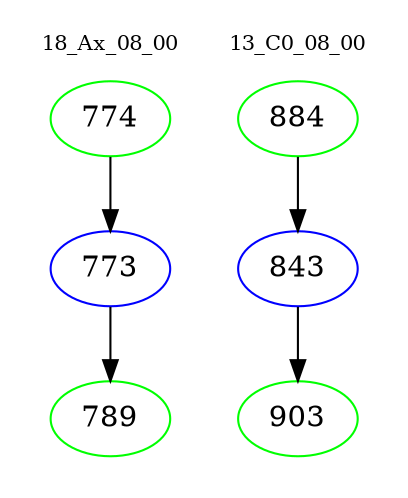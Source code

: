 digraph{
subgraph cluster_0 {
color = white
label = "18_Ax_08_00";
fontsize=10;
T0_774 [label="774", color="green"]
T0_774 -> T0_773 [color="black"]
T0_773 [label="773", color="blue"]
T0_773 -> T0_789 [color="black"]
T0_789 [label="789", color="green"]
}
subgraph cluster_1 {
color = white
label = "13_C0_08_00";
fontsize=10;
T1_884 [label="884", color="green"]
T1_884 -> T1_843 [color="black"]
T1_843 [label="843", color="blue"]
T1_843 -> T1_903 [color="black"]
T1_903 [label="903", color="green"]
}
}
